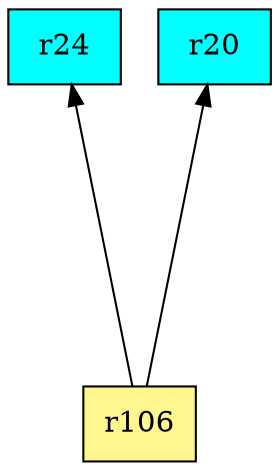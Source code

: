 digraph G {
rankdir=BT;ranksep="2.0";
"r106" [shape=record,fillcolor=khaki1,style=filled,label="{r106}"];
"r24" [shape=record,fillcolor=cyan,style=filled,label="{r24}"];
"r20" [shape=record,fillcolor=cyan,style=filled,label="{r20}"];
"r106" -> "r20"
"r106" -> "r24"
}